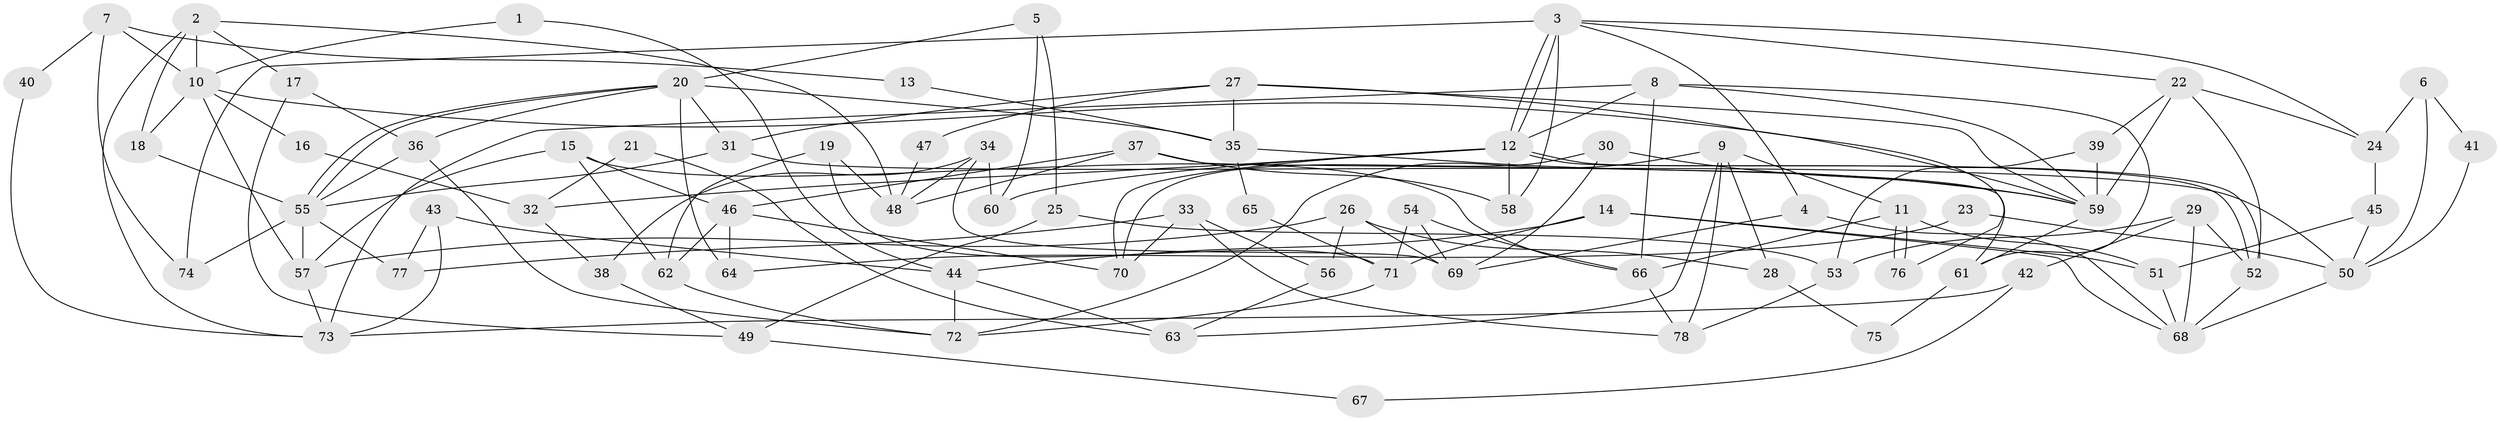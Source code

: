 // coarse degree distribution, {4: 0.15384615384615385, 5: 0.1794871794871795, 8: 0.05128205128205128, 3: 0.15384615384615385, 2: 0.10256410256410256, 6: 0.23076923076923078, 7: 0.10256410256410256, 9: 0.02564102564102564}
// Generated by graph-tools (version 1.1) at 2025/37/03/04/25 23:37:14]
// undirected, 78 vertices, 156 edges
graph export_dot {
  node [color=gray90,style=filled];
  1;
  2;
  3;
  4;
  5;
  6;
  7;
  8;
  9;
  10;
  11;
  12;
  13;
  14;
  15;
  16;
  17;
  18;
  19;
  20;
  21;
  22;
  23;
  24;
  25;
  26;
  27;
  28;
  29;
  30;
  31;
  32;
  33;
  34;
  35;
  36;
  37;
  38;
  39;
  40;
  41;
  42;
  43;
  44;
  45;
  46;
  47;
  48;
  49;
  50;
  51;
  52;
  53;
  54;
  55;
  56;
  57;
  58;
  59;
  60;
  61;
  62;
  63;
  64;
  65;
  66;
  67;
  68;
  69;
  70;
  71;
  72;
  73;
  74;
  75;
  76;
  77;
  78;
  1 -- 10;
  1 -- 44;
  2 -- 73;
  2 -- 10;
  2 -- 17;
  2 -- 18;
  2 -- 48;
  3 -- 12;
  3 -- 12;
  3 -- 22;
  3 -- 4;
  3 -- 24;
  3 -- 58;
  3 -- 74;
  4 -- 68;
  4 -- 69;
  5 -- 20;
  5 -- 60;
  5 -- 25;
  6 -- 24;
  6 -- 50;
  6 -- 41;
  7 -- 74;
  7 -- 10;
  7 -- 13;
  7 -- 40;
  8 -- 12;
  8 -- 59;
  8 -- 61;
  8 -- 66;
  8 -- 73;
  9 -- 11;
  9 -- 72;
  9 -- 28;
  9 -- 63;
  9 -- 78;
  10 -- 57;
  10 -- 59;
  10 -- 16;
  10 -- 18;
  11 -- 76;
  11 -- 76;
  11 -- 66;
  11 -- 51;
  12 -- 52;
  12 -- 52;
  12 -- 32;
  12 -- 58;
  12 -- 60;
  12 -- 70;
  13 -- 35;
  14 -- 68;
  14 -- 44;
  14 -- 51;
  14 -- 71;
  15 -- 57;
  15 -- 62;
  15 -- 46;
  15 -- 66;
  16 -- 32;
  17 -- 36;
  17 -- 49;
  18 -- 55;
  19 -- 48;
  19 -- 62;
  19 -- 71;
  20 -- 35;
  20 -- 55;
  20 -- 55;
  20 -- 31;
  20 -- 36;
  20 -- 64;
  21 -- 32;
  21 -- 63;
  22 -- 59;
  22 -- 24;
  22 -- 39;
  22 -- 52;
  23 -- 50;
  23 -- 64;
  24 -- 45;
  25 -- 53;
  25 -- 49;
  26 -- 69;
  26 -- 57;
  26 -- 28;
  26 -- 56;
  27 -- 59;
  27 -- 31;
  27 -- 35;
  27 -- 47;
  27 -- 76;
  28 -- 75;
  29 -- 68;
  29 -- 52;
  29 -- 42;
  29 -- 53;
  30 -- 59;
  30 -- 69;
  30 -- 70;
  31 -- 55;
  31 -- 50;
  32 -- 38;
  33 -- 78;
  33 -- 70;
  33 -- 56;
  33 -- 77;
  34 -- 48;
  34 -- 69;
  34 -- 38;
  34 -- 60;
  35 -- 59;
  35 -- 65;
  36 -- 55;
  36 -- 72;
  37 -- 46;
  37 -- 58;
  37 -- 48;
  37 -- 61;
  38 -- 49;
  39 -- 53;
  39 -- 59;
  40 -- 73;
  41 -- 50;
  42 -- 73;
  42 -- 67;
  43 -- 77;
  43 -- 44;
  43 -- 73;
  44 -- 63;
  44 -- 72;
  45 -- 51;
  45 -- 50;
  46 -- 70;
  46 -- 62;
  46 -- 64;
  47 -- 48;
  49 -- 67;
  50 -- 68;
  51 -- 68;
  52 -- 68;
  53 -- 78;
  54 -- 66;
  54 -- 71;
  54 -- 69;
  55 -- 57;
  55 -- 74;
  55 -- 77;
  56 -- 63;
  57 -- 73;
  59 -- 61;
  61 -- 75;
  62 -- 72;
  65 -- 71;
  66 -- 78;
  71 -- 72;
}
